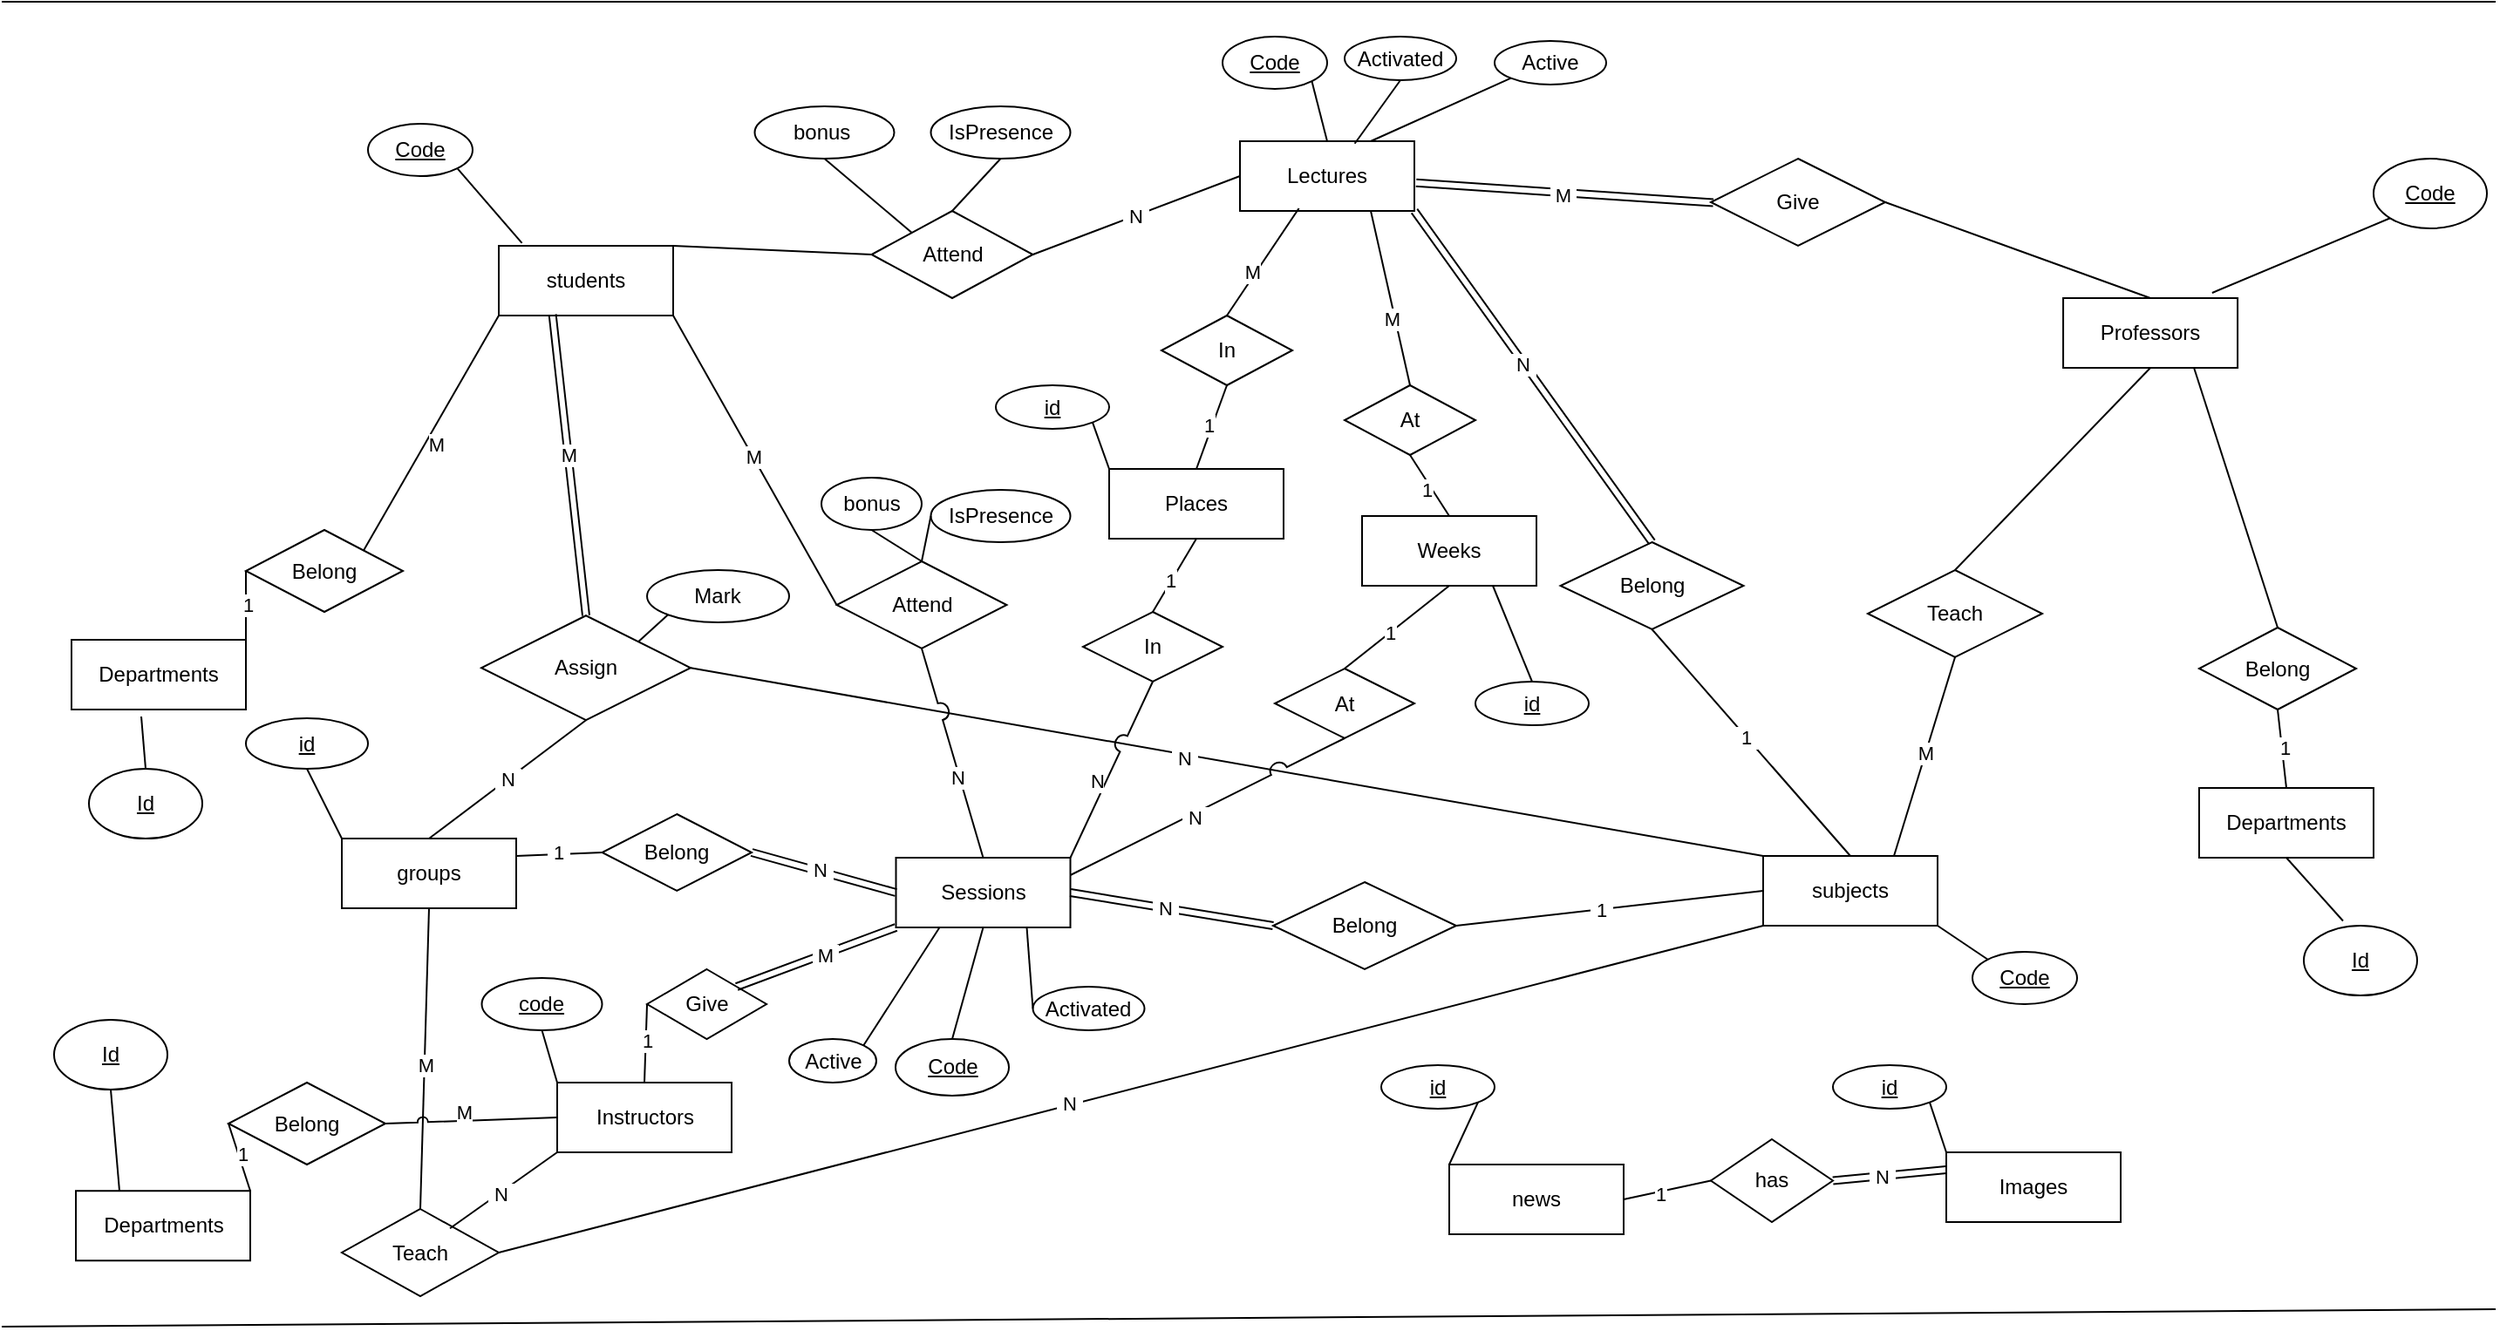 <mxfile version="24.7.17">
  <diagram id="ZIMl8o2ZqN2o_6AajQy1" name="Page-1">
    <mxGraphModel dx="2594" dy="886" grid="1" gridSize="10" guides="1" tooltips="1" connect="1" arrows="1" fold="1" page="1" pageScale="1" pageWidth="850" pageHeight="1100" math="0" shadow="0">
      <root>
        <mxCell id="0" />
        <mxCell id="1" parent="0" />
        <mxCell id="Kc346eFX7LDRFWcVNTVt-1" value="students" style="rounded=0;arcSize=10;whiteSpace=wrap;html=1;align=center;" parent="1" vertex="1">
          <mxGeometry x="45" y="220" width="100" height="40" as="geometry" />
        </mxCell>
        <mxCell id="Kc346eFX7LDRFWcVNTVt-2" value="Professors" style="rounded=0;arcSize=10;whiteSpace=wrap;html=1;align=center;" parent="1" vertex="1">
          <mxGeometry x="942.04" y="250" width="100" height="40" as="geometry" />
        </mxCell>
        <mxCell id="Kc346eFX7LDRFWcVNTVt-3" value="news" style="rounded=0;arcSize=10;whiteSpace=wrap;html=1;align=center;" parent="1" vertex="1">
          <mxGeometry x="590" y="747" width="100" height="40" as="geometry" />
        </mxCell>
        <mxCell id="Kc346eFX7LDRFWcVNTVt-4" value="groups" style="rounded=0;arcSize=10;whiteSpace=wrap;html=1;align=center;" parent="1" vertex="1">
          <mxGeometry x="-45" y="560" width="100" height="40" as="geometry" />
        </mxCell>
        <mxCell id="Kc346eFX7LDRFWcVNTVt-5" value="Lectures" style="rounded=0;arcSize=10;whiteSpace=wrap;html=1;align=center;" parent="1" vertex="1">
          <mxGeometry x="470" y="160" width="100" height="40" as="geometry" />
        </mxCell>
        <mxCell id="Kc346eFX7LDRFWcVNTVt-6" value="subjects" style="rounded=0;arcSize=10;whiteSpace=wrap;html=1;align=center;" parent="1" vertex="1">
          <mxGeometry x="770" y="570" width="100" height="40" as="geometry" />
        </mxCell>
        <mxCell id="Kc346eFX7LDRFWcVNTVt-7" value="Assign" style="shape=rhombus;perimeter=rhombusPerimeter;whiteSpace=wrap;html=1;align=center;" parent="1" vertex="1">
          <mxGeometry x="35" y="432.12" width="120" height="60" as="geometry" />
        </mxCell>
        <mxCell id="Kc346eFX7LDRFWcVNTVt-8" value="Teach" style="shape=rhombus;perimeter=rhombusPerimeter;whiteSpace=wrap;html=1;align=center;" parent="1" vertex="1">
          <mxGeometry x="830" y="406" width="100" height="50" as="geometry" />
        </mxCell>
        <mxCell id="Kc346eFX7LDRFWcVNTVt-9" value="" style="endArrow=none;html=1;rounded=0;exitX=0.5;exitY=0;exitDx=0;exitDy=0;entryX=0.5;entryY=1;entryDx=0;entryDy=0;" parent="1" source="Kc346eFX7LDRFWcVNTVt-8" target="Kc346eFX7LDRFWcVNTVt-2" edge="1">
          <mxGeometry relative="1" as="geometry">
            <mxPoint x="765" y="240" as="sourcePoint" />
            <mxPoint x="790" y="290" as="targetPoint" />
          </mxGeometry>
        </mxCell>
        <mxCell id="Kc346eFX7LDRFWcVNTVt-11" value="" style="endArrow=none;html=1;rounded=0;exitX=0.75;exitY=0;exitDx=0;exitDy=0;entryX=0.5;entryY=1;entryDx=0;entryDy=0;" parent="1" source="Kc346eFX7LDRFWcVNTVt-6" target="Kc346eFX7LDRFWcVNTVt-8" edge="1">
          <mxGeometry relative="1" as="geometry">
            <mxPoint x="737.5" y="40" as="sourcePoint" />
            <mxPoint x="742.5" y="150" as="targetPoint" />
          </mxGeometry>
        </mxCell>
        <mxCell id="Kc346eFX7LDRFWcVNTVt-12" value="&amp;nbsp;M&amp;nbsp;" style="edgeLabel;html=1;align=center;verticalAlign=middle;resizable=0;points=[];" parent="Kc346eFX7LDRFWcVNTVt-11" vertex="1" connectable="0">
          <mxGeometry x="0.029" y="1" relative="1" as="geometry">
            <mxPoint x="1" as="offset" />
          </mxGeometry>
        </mxCell>
        <mxCell id="Kc346eFX7LDRFWcVNTVt-13" value="Give" style="shape=rhombus;perimeter=rhombusPerimeter;whiteSpace=wrap;html=1;align=center;" parent="1" vertex="1">
          <mxGeometry x="740" y="170" width="100" height="50" as="geometry" />
        </mxCell>
        <mxCell id="Kc346eFX7LDRFWcVNTVt-14" value="" style="endArrow=none;html=1;rounded=0;entryX=0.5;entryY=0;entryDx=0;entryDy=0;exitX=1;exitY=0.5;exitDx=0;exitDy=0;" parent="1" source="Kc346eFX7LDRFWcVNTVt-13" target="Kc346eFX7LDRFWcVNTVt-2" edge="1">
          <mxGeometry relative="1" as="geometry">
            <mxPoint x="800" y="300" as="sourcePoint" />
            <mxPoint x="710" y="380" as="targetPoint" />
          </mxGeometry>
        </mxCell>
        <mxCell id="Kc346eFX7LDRFWcVNTVt-16" value="Attend" style="shape=rhombus;perimeter=rhombusPerimeter;whiteSpace=wrap;html=1;align=center;" parent="1" vertex="1">
          <mxGeometry x="258.75" y="200" width="92.5" height="50" as="geometry" />
        </mxCell>
        <mxCell id="Kc346eFX7LDRFWcVNTVt-21" value="IsPresence" style="ellipse;whiteSpace=wrap;html=1;align=center;" parent="1" vertex="1">
          <mxGeometry x="292.75" y="140" width="80" height="30" as="geometry" />
        </mxCell>
        <mxCell id="Kc346eFX7LDRFWcVNTVt-22" value="bonus&amp;nbsp;" style="ellipse;whiteSpace=wrap;html=1;align=center;" parent="1" vertex="1">
          <mxGeometry x="191.75" y="140" width="80" height="30" as="geometry" />
        </mxCell>
        <mxCell id="Kc346eFX7LDRFWcVNTVt-23" value="" style="endArrow=none;html=1;rounded=0;entryX=0.5;entryY=0;entryDx=0;entryDy=0;exitX=0.5;exitY=1;exitDx=0;exitDy=0;" parent="1" source="Kc346eFX7LDRFWcVNTVt-21" target="Kc346eFX7LDRFWcVNTVt-16" edge="1">
          <mxGeometry relative="1" as="geometry">
            <mxPoint x="397.5" y="200" as="sourcePoint" />
            <mxPoint x="-12.5" y="-90" as="targetPoint" />
          </mxGeometry>
        </mxCell>
        <mxCell id="Kc346eFX7LDRFWcVNTVt-24" value="" style="endArrow=none;html=1;rounded=0;entryX=0;entryY=0;entryDx=0;entryDy=0;exitX=0.5;exitY=1;exitDx=0;exitDy=0;" parent="1" source="Kc346eFX7LDRFWcVNTVt-22" target="Kc346eFX7LDRFWcVNTVt-16" edge="1">
          <mxGeometry relative="1" as="geometry">
            <mxPoint x="-42.5" y="40" as="sourcePoint" />
            <mxPoint x="117.5" y="40" as="targetPoint" />
          </mxGeometry>
        </mxCell>
        <mxCell id="Kc346eFX7LDRFWcVNTVt-25" value="&amp;nbsp;N&amp;nbsp;" style="endArrow=none;html=1;rounded=0;exitX=0.5;exitY=1;exitDx=0;exitDy=0;entryX=0.5;entryY=0;entryDx=0;entryDy=0;" parent="1" source="Kc346eFX7LDRFWcVNTVt-7" target="Kc346eFX7LDRFWcVNTVt-4" edge="1">
          <mxGeometry relative="1" as="geometry">
            <mxPoint x="280" y="540" as="sourcePoint" />
            <mxPoint x="440" y="540" as="targetPoint" />
          </mxGeometry>
        </mxCell>
        <mxCell id="Kc346eFX7LDRFWcVNTVt-26" value="" style="endArrow=none;html=1;rounded=0;exitX=1;exitY=0;exitDx=0;exitDy=0;entryX=0;entryY=0.5;entryDx=0;entryDy=0;" parent="1" source="Kc346eFX7LDRFWcVNTVt-1" target="Kc346eFX7LDRFWcVNTVt-16" edge="1">
          <mxGeometry relative="1" as="geometry">
            <mxPoint x="150" y="560" as="sourcePoint" />
            <mxPoint x="310" y="560" as="targetPoint" />
          </mxGeometry>
        </mxCell>
        <mxCell id="Kc346eFX7LDRFWcVNTVt-28" value="" style="endArrow=none;html=1;rounded=0;entryX=0;entryY=0.5;entryDx=0;entryDy=0;exitX=1;exitY=0.5;exitDx=0;exitDy=0;" parent="1" source="Kc346eFX7LDRFWcVNTVt-16" target="Kc346eFX7LDRFWcVNTVt-5" edge="1">
          <mxGeometry relative="1" as="geometry">
            <mxPoint x="480" y="240" as="sourcePoint" />
            <mxPoint x="310" y="760" as="targetPoint" />
            <Array as="points" />
          </mxGeometry>
        </mxCell>
        <mxCell id="Kc346eFX7LDRFWcVNTVt-29" value="&amp;nbsp;N&amp;nbsp;" style="edgeLabel;html=1;align=center;verticalAlign=middle;resizable=0;points=[];" parent="Kc346eFX7LDRFWcVNTVt-28" vertex="1" connectable="0">
          <mxGeometry x="-0.033" y="-3" relative="1" as="geometry">
            <mxPoint y="-3" as="offset" />
          </mxGeometry>
        </mxCell>
        <mxCell id="Kc346eFX7LDRFWcVNTVt-30" value="" style="endArrow=none;html=1;rounded=0;entryX=0.5;entryY=0;entryDx=0;entryDy=0;exitX=1;exitY=1;exitDx=0;exitDy=0;" parent="1" source="Kc346eFX7LDRFWcVNTVt-108" target="Kc346eFX7LDRFWcVNTVt-5" edge="1">
          <mxGeometry relative="1" as="geometry">
            <mxPoint x="470" y="140" as="sourcePoint" />
            <mxPoint x="510" y="320" as="targetPoint" />
          </mxGeometry>
        </mxCell>
        <mxCell id="Kc346eFX7LDRFWcVNTVt-31" value="" style="endArrow=none;html=1;rounded=0;exitX=1;exitY=0.5;exitDx=0;exitDy=0;entryX=0;entryY=0;entryDx=0;entryDy=0;" parent="1" source="Kc346eFX7LDRFWcVNTVt-7" target="Kc346eFX7LDRFWcVNTVt-6" edge="1">
          <mxGeometry relative="1" as="geometry">
            <mxPoint x="130" y="450" as="sourcePoint" />
            <mxPoint x="450" y="520" as="targetPoint" />
          </mxGeometry>
        </mxCell>
        <mxCell id="KKD49QApAfMUJWGPO-2e-43" value="&amp;nbsp;N&amp;nbsp;" style="edgeLabel;html=1;align=center;verticalAlign=middle;resizable=0;points=[];" vertex="1" connectable="0" parent="Kc346eFX7LDRFWcVNTVt-31">
          <mxGeometry x="-0.08" y="-2" relative="1" as="geometry">
            <mxPoint as="offset" />
          </mxGeometry>
        </mxCell>
        <mxCell id="Kc346eFX7LDRFWcVNTVt-33" value="Instructors" style="rounded=0;arcSize=10;whiteSpace=wrap;html=1;align=center;" parent="1" vertex="1">
          <mxGeometry x="78.5" y="700" width="100" height="40" as="geometry" />
        </mxCell>
        <mxCell id="Kc346eFX7LDRFWcVNTVt-34" value="Teach" style="shape=rhombus;perimeter=rhombusPerimeter;whiteSpace=wrap;html=1;align=center;" parent="1" vertex="1">
          <mxGeometry x="-45" y="772.5" width="90" height="50" as="geometry" />
        </mxCell>
        <mxCell id="Kc346eFX7LDRFWcVNTVt-35" value="" style="endArrow=none;html=1;rounded=0;exitX=0.5;exitY=1;exitDx=0;exitDy=0;entryX=0.5;entryY=0;entryDx=0;entryDy=0;" parent="1" source="Kc346eFX7LDRFWcVNTVt-4" target="Kc346eFX7LDRFWcVNTVt-34" edge="1">
          <mxGeometry relative="1" as="geometry">
            <mxPoint x="320" y="510" as="sourcePoint" />
            <mxPoint x="480" y="510" as="targetPoint" />
          </mxGeometry>
        </mxCell>
        <mxCell id="Kc346eFX7LDRFWcVNTVt-36" value="&amp;nbsp;M&amp;nbsp;" style="edgeLabel;html=1;align=center;verticalAlign=middle;resizable=0;points=[];" parent="Kc346eFX7LDRFWcVNTVt-35" connectable="0" vertex="1">
          <mxGeometry x="0.041" relative="1" as="geometry">
            <mxPoint as="offset" />
          </mxGeometry>
        </mxCell>
        <mxCell id="Kc346eFX7LDRFWcVNTVt-37" value="" style="endArrow=none;html=1;rounded=0;exitX=0;exitY=1;exitDx=0;exitDy=0;entryX=0.689;entryY=0.223;entryDx=0;entryDy=0;entryPerimeter=0;" parent="1" source="Kc346eFX7LDRFWcVNTVt-33" target="Kc346eFX7LDRFWcVNTVt-34" edge="1">
          <mxGeometry relative="1" as="geometry">
            <mxPoint x="55.0" y="750" as="sourcePoint" />
            <mxPoint x="455" y="570" as="targetPoint" />
          </mxGeometry>
        </mxCell>
        <mxCell id="Kc346eFX7LDRFWcVNTVt-38" value="&amp;nbsp;N&amp;nbsp;" style="edgeLabel;html=1;align=center;verticalAlign=middle;resizable=0;points=[];" parent="Kc346eFX7LDRFWcVNTVt-37" connectable="0" vertex="1">
          <mxGeometry x="0.01" y="3" relative="1" as="geometry">
            <mxPoint x="-4" y="-1" as="offset" />
          </mxGeometry>
        </mxCell>
        <mxCell id="Kc346eFX7LDRFWcVNTVt-39" value="" style="endArrow=none;html=1;rounded=0;exitX=1;exitY=0.5;exitDx=0;exitDy=0;entryX=0;entryY=1;entryDx=0;entryDy=0;" parent="1" source="Kc346eFX7LDRFWcVNTVt-34" target="Kc346eFX7LDRFWcVNTVt-6" edge="1">
          <mxGeometry relative="1" as="geometry">
            <mxPoint x="320" y="580" as="sourcePoint" />
            <mxPoint x="480" y="580" as="targetPoint" />
          </mxGeometry>
        </mxCell>
        <mxCell id="Kc346eFX7LDRFWcVNTVt-40" value="&amp;nbsp;N&amp;nbsp;" style="edgeLabel;html=1;align=center;verticalAlign=middle;resizable=0;points=[];" parent="Kc346eFX7LDRFWcVNTVt-39" connectable="0" vertex="1">
          <mxGeometry x="-0.096" y="3" relative="1" as="geometry">
            <mxPoint y="2" as="offset" />
          </mxGeometry>
        </mxCell>
        <mxCell id="Kc346eFX7LDRFWcVNTVt-41" value="Sessions" style="rounded=0;arcSize=10;whiteSpace=wrap;html=1;align=center;" parent="1" vertex="1">
          <mxGeometry x="272.75" y="571" width="100" height="40" as="geometry" />
        </mxCell>
        <mxCell id="Kc346eFX7LDRFWcVNTVt-42" value="Give" style="shape=rhombus;perimeter=rhombusPerimeter;whiteSpace=wrap;html=1;align=center;" parent="1" vertex="1">
          <mxGeometry x="130.02" y="635" width="68.5" height="40" as="geometry" />
        </mxCell>
        <mxCell id="Kc346eFX7LDRFWcVNTVt-43" value="" style="endArrow=none;html=1;rounded=0;exitX=0;exitY=0.5;exitDx=0;exitDy=0;entryX=0.5;entryY=0;entryDx=0;entryDy=0;" parent="1" source="Kc346eFX7LDRFWcVNTVt-42" target="Kc346eFX7LDRFWcVNTVt-33" edge="1">
          <mxGeometry relative="1" as="geometry">
            <mxPoint x="260" y="670" as="sourcePoint" />
            <mxPoint x="160" y="720" as="targetPoint" />
          </mxGeometry>
        </mxCell>
        <mxCell id="Kc346eFX7LDRFWcVNTVt-44" value="&amp;nbsp;1&amp;nbsp;" style="edgeLabel;html=1;align=center;verticalAlign=middle;resizable=0;points=[];" parent="Kc346eFX7LDRFWcVNTVt-43" vertex="1" connectable="0">
          <mxGeometry x="-0.074" relative="1" as="geometry">
            <mxPoint as="offset" />
          </mxGeometry>
        </mxCell>
        <mxCell id="Kc346eFX7LDRFWcVNTVt-47" value="" style="endArrow=none;html=1;rounded=0;entryX=0;entryY=0.5;entryDx=0;entryDy=0;exitX=1;exitY=0.5;exitDx=0;exitDy=0;" parent="1" source="Kc346eFX7LDRFWcVNTVt-66" target="Kc346eFX7LDRFWcVNTVt-6" edge="1">
          <mxGeometry relative="1" as="geometry">
            <mxPoint x="380" y="600" as="sourcePoint" />
            <mxPoint x="540" y="600" as="targetPoint" />
          </mxGeometry>
        </mxCell>
        <mxCell id="Kc346eFX7LDRFWcVNTVt-48" value="&amp;nbsp;1&amp;nbsp;" style="edgeLabel;html=1;align=center;verticalAlign=middle;resizable=0;points=[];" parent="Kc346eFX7LDRFWcVNTVt-47" vertex="1" connectable="0">
          <mxGeometry x="-0.057" relative="1" as="geometry">
            <mxPoint as="offset" />
          </mxGeometry>
        </mxCell>
        <mxCell id="Kc346eFX7LDRFWcVNTVt-49" value="Attend" style="shape=rhombus;perimeter=rhombusPerimeter;whiteSpace=wrap;html=1;align=center;" parent="1" vertex="1">
          <mxGeometry x="238.75" y="401" width="97.5" height="50" as="geometry" />
        </mxCell>
        <mxCell id="Kc346eFX7LDRFWcVNTVt-50" value="IsPresence" style="ellipse;whiteSpace=wrap;html=1;align=center;" parent="1" vertex="1">
          <mxGeometry x="292.75" y="360" width="80" height="30" as="geometry" />
        </mxCell>
        <mxCell id="Kc346eFX7LDRFWcVNTVt-51" value="bonus" style="ellipse;whiteSpace=wrap;html=1;align=center;" parent="1" vertex="1">
          <mxGeometry x="230" y="353" width="57.5" height="30" as="geometry" />
        </mxCell>
        <mxCell id="Kc346eFX7LDRFWcVNTVt-52" value="" style="endArrow=none;html=1;rounded=0;entryX=0.5;entryY=0;entryDx=0;entryDy=0;exitX=0;exitY=0.5;exitDx=0;exitDy=0;" parent="1" source="Kc346eFX7LDRFWcVNTVt-50" target="Kc346eFX7LDRFWcVNTVt-49" edge="1">
          <mxGeometry relative="1" as="geometry">
            <mxPoint x="407.5" y="440" as="sourcePoint" />
            <mxPoint x="-2.5" y="150" as="targetPoint" />
          </mxGeometry>
        </mxCell>
        <mxCell id="Kc346eFX7LDRFWcVNTVt-53" value="" style="endArrow=none;html=1;rounded=0;entryX=0.5;entryY=0;entryDx=0;entryDy=0;exitX=0.5;exitY=1;exitDx=0;exitDy=0;" parent="1" source="Kc346eFX7LDRFWcVNTVt-51" target="Kc346eFX7LDRFWcVNTVt-49" edge="1">
          <mxGeometry relative="1" as="geometry">
            <mxPoint x="-32.5" y="280" as="sourcePoint" />
            <mxPoint x="127.5" y="280" as="targetPoint" />
          </mxGeometry>
        </mxCell>
        <mxCell id="Kc346eFX7LDRFWcVNTVt-54" value="" style="endArrow=none;html=1;rounded=0;exitX=1;exitY=1;exitDx=0;exitDy=0;entryX=0;entryY=0.5;entryDx=0;entryDy=0;" parent="1" source="Kc346eFX7LDRFWcVNTVt-1" target="Kc346eFX7LDRFWcVNTVt-49" edge="1">
          <mxGeometry relative="1" as="geometry">
            <mxPoint x="220" y="520" as="sourcePoint" />
            <mxPoint x="320" y="800" as="targetPoint" />
          </mxGeometry>
        </mxCell>
        <mxCell id="Kc346eFX7LDRFWcVNTVt-55" value="M" style="edgeLabel;html=1;align=center;verticalAlign=middle;resizable=0;points=[];" parent="Kc346eFX7LDRFWcVNTVt-54" vertex="1" connectable="0">
          <mxGeometry x="-0.002" y="-4" relative="1" as="geometry">
            <mxPoint x="3" y="-4" as="offset" />
          </mxGeometry>
        </mxCell>
        <mxCell id="Kc346eFX7LDRFWcVNTVt-56" value="" style="endArrow=none;html=1;rounded=0;entryX=0.5;entryY=0;entryDx=0;entryDy=0;exitX=0.5;exitY=1;exitDx=0;exitDy=0;jumpStyle=arc;jumpSize=10;" parent="1" source="Kc346eFX7LDRFWcVNTVt-49" target="Kc346eFX7LDRFWcVNTVt-41" edge="1">
          <mxGeometry relative="1" as="geometry">
            <mxPoint x="490" y="480" as="sourcePoint" />
            <mxPoint x="500" y="410" as="targetPoint" />
            <Array as="points" />
          </mxGeometry>
        </mxCell>
        <mxCell id="Kc346eFX7LDRFWcVNTVt-57" value="&amp;nbsp;N&amp;nbsp;" style="edgeLabel;html=1;align=center;verticalAlign=middle;resizable=0;points=[];" parent="Kc346eFX7LDRFWcVNTVt-56" connectable="0" vertex="1">
          <mxGeometry x="0.233" relative="1" as="geometry">
            <mxPoint x="-1" as="offset" />
          </mxGeometry>
        </mxCell>
        <mxCell id="Kc346eFX7LDRFWcVNTVt-58" value="" style="shape=link;html=1;rounded=0;exitX=1.01;exitY=0.598;exitDx=0;exitDy=0;exitPerimeter=0;entryX=0.014;entryY=0.506;entryDx=0;entryDy=0;entryPerimeter=0;" parent="1" source="Kc346eFX7LDRFWcVNTVt-5" target="Kc346eFX7LDRFWcVNTVt-13" edge="1">
          <mxGeometry relative="1" as="geometry">
            <mxPoint x="630" y="260" as="sourcePoint" />
            <mxPoint x="780" y="205" as="targetPoint" />
          </mxGeometry>
        </mxCell>
        <mxCell id="Kc346eFX7LDRFWcVNTVt-59" value="&amp;nbsp;M&amp;nbsp;" style="edgeLabel;html=1;align=center;verticalAlign=middle;resizable=0;points=[];" parent="Kc346eFX7LDRFWcVNTVt-58" connectable="0" vertex="1">
          <mxGeometry x="-0.055" y="-4" relative="1" as="geometry">
            <mxPoint x="4" y="-3" as="offset" />
          </mxGeometry>
        </mxCell>
        <mxCell id="Kc346eFX7LDRFWcVNTVt-60" value="" style="shape=link;html=1;rounded=0;exitX=1;exitY=0;exitDx=0;exitDy=0;entryX=0;entryY=1;entryDx=0;entryDy=0;" parent="1" source="Kc346eFX7LDRFWcVNTVt-42" target="Kc346eFX7LDRFWcVNTVt-41" edge="1">
          <mxGeometry relative="1" as="geometry">
            <mxPoint x="170" y="610" as="sourcePoint" />
            <mxPoint x="330" y="610" as="targetPoint" />
          </mxGeometry>
        </mxCell>
        <mxCell id="Kc346eFX7LDRFWcVNTVt-61" value="&amp;nbsp;M&amp;nbsp;" style="edgeLabel;html=1;align=center;verticalAlign=middle;resizable=0;points=[];" parent="Kc346eFX7LDRFWcVNTVt-60" connectable="0" vertex="1">
          <mxGeometry x="0.103" y="2" relative="1" as="geometry">
            <mxPoint y="2" as="offset" />
          </mxGeometry>
        </mxCell>
        <mxCell id="Kc346eFX7LDRFWcVNTVt-62" value="" style="endArrow=none;html=1;rounded=0;" parent="1" edge="1">
          <mxGeometry relative="1" as="geometry">
            <mxPoint x="-240" y="80" as="sourcePoint" />
            <mxPoint x="1190" y="80" as="targetPoint" />
          </mxGeometry>
        </mxCell>
        <mxCell id="Kc346eFX7LDRFWcVNTVt-63" value="" style="endArrow=none;html=1;rounded=0;" parent="1" edge="1">
          <mxGeometry relative="1" as="geometry">
            <mxPoint x="1190" y="830" as="sourcePoint" />
            <mxPoint x="-240" y="840" as="targetPoint" />
          </mxGeometry>
        </mxCell>
        <mxCell id="Kc346eFX7LDRFWcVNTVt-64" value="" style="shape=link;html=1;rounded=0;exitX=0.5;exitY=0;exitDx=0;exitDy=0;entryX=0.308;entryY=0.984;entryDx=0;entryDy=0;entryPerimeter=0;" parent="1" source="Kc346eFX7LDRFWcVNTVt-7" target="Kc346eFX7LDRFWcVNTVt-1" edge="1">
          <mxGeometry relative="1" as="geometry">
            <mxPoint x="190" y="420" as="sourcePoint" />
            <mxPoint x="350" y="420" as="targetPoint" />
          </mxGeometry>
        </mxCell>
        <mxCell id="Kc346eFX7LDRFWcVNTVt-65" value="&amp;nbsp;M&amp;nbsp;" style="edgeLabel;html=1;align=center;verticalAlign=middle;resizable=0;points=[];" parent="Kc346eFX7LDRFWcVNTVt-64" connectable="0" vertex="1">
          <mxGeometry x="0.069" relative="1" as="geometry">
            <mxPoint as="offset" />
          </mxGeometry>
        </mxCell>
        <mxCell id="Kc346eFX7LDRFWcVNTVt-66" value="Belong" style="shape=rhombus;perimeter=rhombusPerimeter;whiteSpace=wrap;html=1;align=center;" parent="1" vertex="1">
          <mxGeometry x="489" y="585" width="105" height="50" as="geometry" />
        </mxCell>
        <mxCell id="Kc346eFX7LDRFWcVNTVt-67" value="" style="shape=link;html=1;rounded=0;exitX=1;exitY=0.5;exitDx=0;exitDy=0;entryX=0;entryY=0.5;entryDx=0;entryDy=0;" parent="1" source="Kc346eFX7LDRFWcVNTVt-41" target="Kc346eFX7LDRFWcVNTVt-66" edge="1">
          <mxGeometry relative="1" as="geometry">
            <mxPoint x="450" y="540" as="sourcePoint" />
            <mxPoint x="610" y="540" as="targetPoint" />
          </mxGeometry>
        </mxCell>
        <mxCell id="Kc346eFX7LDRFWcVNTVt-68" value="&amp;nbsp;N&amp;nbsp;" style="edgeLabel;html=1;align=center;verticalAlign=middle;resizable=0;points=[];" parent="Kc346eFX7LDRFWcVNTVt-67" vertex="1" connectable="0">
          <mxGeometry x="-0.063" y="-2" relative="1" as="geometry">
            <mxPoint y="-2" as="offset" />
          </mxGeometry>
        </mxCell>
        <mxCell id="Kc346eFX7LDRFWcVNTVt-69" value="" style="endArrow=none;html=1;rounded=0;entryX=0.5;entryY=0;entryDx=0;entryDy=0;exitX=0.5;exitY=1;exitDx=0;exitDy=0;" parent="1" source="Kc346eFX7LDRFWcVNTVt-71" target="Kc346eFX7LDRFWcVNTVt-6" edge="1">
          <mxGeometry relative="1" as="geometry">
            <mxPoint x="390" y="419" as="sourcePoint" />
            <mxPoint x="680" y="449" as="targetPoint" />
          </mxGeometry>
        </mxCell>
        <mxCell id="Kc346eFX7LDRFWcVNTVt-70" value="&amp;nbsp;1&amp;nbsp;" style="edgeLabel;html=1;align=center;verticalAlign=middle;resizable=0;points=[];" parent="Kc346eFX7LDRFWcVNTVt-69" vertex="1" connectable="0">
          <mxGeometry x="-0.057" relative="1" as="geometry">
            <mxPoint as="offset" />
          </mxGeometry>
        </mxCell>
        <mxCell id="Kc346eFX7LDRFWcVNTVt-71" value="Belong" style="shape=rhombus;perimeter=rhombusPerimeter;whiteSpace=wrap;html=1;align=center;" parent="1" vertex="1">
          <mxGeometry x="653.75" y="390" width="105" height="50" as="geometry" />
        </mxCell>
        <mxCell id="Kc346eFX7LDRFWcVNTVt-72" value="" style="shape=link;html=1;rounded=0;exitX=1;exitY=1;exitDx=0;exitDy=0;entryX=0.5;entryY=0;entryDx=0;entryDy=0;" parent="1" source="Kc346eFX7LDRFWcVNTVt-5" target="Kc346eFX7LDRFWcVNTVt-71" edge="1">
          <mxGeometry relative="1" as="geometry">
            <mxPoint x="312" y="409" as="sourcePoint" />
            <mxPoint x="620" y="359" as="targetPoint" />
          </mxGeometry>
        </mxCell>
        <mxCell id="Kc346eFX7LDRFWcVNTVt-73" value="&amp;nbsp;N&amp;nbsp;" style="edgeLabel;html=1;align=center;verticalAlign=middle;resizable=0;points=[];" parent="Kc346eFX7LDRFWcVNTVt-72" vertex="1" connectable="0">
          <mxGeometry x="-0.063" y="-2" relative="1" as="geometry">
            <mxPoint y="-2" as="offset" />
          </mxGeometry>
        </mxCell>
        <mxCell id="Kc346eFX7LDRFWcVNTVt-76" value="Active" style="ellipse;whiteSpace=wrap;html=1;align=center;" parent="1" vertex="1">
          <mxGeometry x="616" y="102.5" width="64" height="25" as="geometry" />
        </mxCell>
        <mxCell id="Kc346eFX7LDRFWcVNTVt-77" value="" style="endArrow=none;html=1;rounded=0;entryX=0;entryY=1;entryDx=0;entryDy=0;exitX=0.75;exitY=0;exitDx=0;exitDy=0;" parent="1" source="Kc346eFX7LDRFWcVNTVt-5" target="Kc346eFX7LDRFWcVNTVt-76" edge="1">
          <mxGeometry relative="1" as="geometry">
            <mxPoint x="560" y="310" as="sourcePoint" />
            <mxPoint x="530" y="530" as="targetPoint" />
          </mxGeometry>
        </mxCell>
        <mxCell id="Kc346eFX7LDRFWcVNTVt-87" value="Code" style="ellipse;whiteSpace=wrap;html=1;align=center;fontStyle=4;" parent="1" vertex="1">
          <mxGeometry x="1120" y="170" width="65" height="40" as="geometry" />
        </mxCell>
        <mxCell id="Kc346eFX7LDRFWcVNTVt-101" value="" style="endArrow=none;html=1;rounded=0;exitX=0;exitY=1;exitDx=0;exitDy=0;entryX=0.854;entryY=-0.075;entryDx=0;entryDy=0;entryPerimeter=0;" parent="1" source="Kc346eFX7LDRFWcVNTVt-87" target="Kc346eFX7LDRFWcVNTVt-2" edge="1">
          <mxGeometry relative="1" as="geometry">
            <mxPoint x="840" y="360" as="sourcePoint" />
            <mxPoint x="1000" y="310" as="targetPoint" />
          </mxGeometry>
        </mxCell>
        <mxCell id="Kc346eFX7LDRFWcVNTVt-108" value="Code" style="ellipse;whiteSpace=wrap;html=1;align=center;fontStyle=4;" parent="1" vertex="1">
          <mxGeometry x="460" y="100" width="60" height="30" as="geometry" />
        </mxCell>
        <mxCell id="Kc346eFX7LDRFWcVNTVt-110" value="Code" style="ellipse;whiteSpace=wrap;html=1;align=center;fontStyle=4;" parent="1" vertex="1">
          <mxGeometry x="272.5" y="675" width="65" height="32.5" as="geometry" />
        </mxCell>
        <mxCell id="Kc346eFX7LDRFWcVNTVt-111" value="id" style="ellipse;whiteSpace=wrap;html=1;align=center;fontStyle=4;" parent="1" vertex="1">
          <mxGeometry x="-100" y="491" width="70" height="29" as="geometry" />
        </mxCell>
        <mxCell id="Kc346eFX7LDRFWcVNTVt-112" value="id" style="ellipse;whiteSpace=wrap;html=1;align=center;fontStyle=4;" parent="1" vertex="1">
          <mxGeometry x="551" y="690" width="65" height="25" as="geometry" />
        </mxCell>
        <mxCell id="Kc346eFX7LDRFWcVNTVt-118" value="" style="endArrow=none;html=1;rounded=0;entryX=0.5;entryY=0;entryDx=0;entryDy=0;exitX=0.5;exitY=1;exitDx=0;exitDy=0;" parent="1" source="Kc346eFX7LDRFWcVNTVt-41" target="Kc346eFX7LDRFWcVNTVt-110" edge="1">
          <mxGeometry relative="1" as="geometry">
            <mxPoint x="307.75" y="590" as="sourcePoint" />
            <mxPoint x="467.75" y="590" as="targetPoint" />
          </mxGeometry>
        </mxCell>
        <mxCell id="Kc346eFX7LDRFWcVNTVt-129" value="" style="endArrow=none;html=1;rounded=0;exitX=0.5;exitY=1;exitDx=0;exitDy=0;entryX=0;entryY=0;entryDx=0;entryDy=0;" parent="1" source="Kc346eFX7LDRFWcVNTVt-111" target="Kc346eFX7LDRFWcVNTVt-4" edge="1">
          <mxGeometry relative="1" as="geometry">
            <mxPoint x="-45" y="525" as="sourcePoint" />
            <mxPoint x="115" y="525" as="targetPoint" />
          </mxGeometry>
        </mxCell>
        <mxCell id="Kc346eFX7LDRFWcVNTVt-132" value="code" style="ellipse;whiteSpace=wrap;html=1;align=center;fontStyle=4;" parent="1" vertex="1">
          <mxGeometry x="35.25" y="640" width="69" height="30" as="geometry" />
        </mxCell>
        <mxCell id="Kc346eFX7LDRFWcVNTVt-135" value="Active" style="ellipse;whiteSpace=wrap;html=1;align=center;" parent="1" vertex="1">
          <mxGeometry x="211.5" y="675" width="50" height="25" as="geometry" />
        </mxCell>
        <mxCell id="Kc346eFX7LDRFWcVNTVt-136" value="" style="endArrow=none;html=1;rounded=0;entryX=0.25;entryY=1;entryDx=0;entryDy=0;exitX=1;exitY=0;exitDx=0;exitDy=0;" parent="1" source="Kc346eFX7LDRFWcVNTVt-135" target="Kc346eFX7LDRFWcVNTVt-41" edge="1">
          <mxGeometry relative="1" as="geometry">
            <mxPoint x="247.04" y="550.5" as="sourcePoint" />
            <mxPoint x="407.04" y="550.5" as="targetPoint" />
          </mxGeometry>
        </mxCell>
        <mxCell id="Kc346eFX7LDRFWcVNTVt-141" value="" style="endArrow=none;html=1;rounded=0;entryX=0;entryY=0;entryDx=0;entryDy=0;exitX=0.5;exitY=1;exitDx=0;exitDy=0;jumpStyle=arc;" parent="1" source="Kc346eFX7LDRFWcVNTVt-132" target="Kc346eFX7LDRFWcVNTVt-33" edge="1">
          <mxGeometry relative="1" as="geometry">
            <mxPoint x="40" y="670" as="sourcePoint" />
            <mxPoint x="200" y="670" as="targetPoint" />
          </mxGeometry>
        </mxCell>
        <mxCell id="Kc346eFX7LDRFWcVNTVt-148" value="" style="endArrow=none;html=1;rounded=0;entryX=0;entryY=0;entryDx=0;entryDy=0;exitX=1;exitY=1;exitDx=0;exitDy=0;" parent="1" source="Kc346eFX7LDRFWcVNTVt-112" target="Kc346eFX7LDRFWcVNTVt-3" edge="1">
          <mxGeometry relative="1" as="geometry">
            <mxPoint x="573.5" y="700" as="sourcePoint" />
            <mxPoint x="733.5" y="700" as="targetPoint" />
          </mxGeometry>
        </mxCell>
        <mxCell id="Kc346eFX7LDRFWcVNTVt-149" value="Mark" style="ellipse;whiteSpace=wrap;html=1;align=center;" parent="1" vertex="1">
          <mxGeometry x="130.02" y="406" width="81.48" height="30" as="geometry" />
        </mxCell>
        <mxCell id="Kc346eFX7LDRFWcVNTVt-150" value="" style="endArrow=none;html=1;rounded=0;exitX=1;exitY=0;exitDx=0;exitDy=0;entryX=0;entryY=1;entryDx=0;entryDy=0;" parent="1" source="Kc346eFX7LDRFWcVNTVt-7" target="Kc346eFX7LDRFWcVNTVt-149" edge="1">
          <mxGeometry relative="1" as="geometry">
            <mxPoint x="230" y="360" as="sourcePoint" />
            <mxPoint x="390" y="360" as="targetPoint" />
          </mxGeometry>
        </mxCell>
        <mxCell id="Kc346eFX7LDRFWcVNTVt-183" value="Belong" style="shape=rhombus;perimeter=rhombusPerimeter;whiteSpace=wrap;html=1;align=center;" parent="1" vertex="1">
          <mxGeometry x="104.25" y="546" width="85.75" height="44" as="geometry" />
        </mxCell>
        <mxCell id="Kc346eFX7LDRFWcVNTVt-184" value="" style="shape=link;html=1;rounded=0;exitX=1;exitY=0.5;exitDx=0;exitDy=0;entryX=0;entryY=0.5;entryDx=0;entryDy=0;" parent="1" source="Kc346eFX7LDRFWcVNTVt-183" target="Kc346eFX7LDRFWcVNTVt-41" edge="1">
          <mxGeometry relative="1" as="geometry">
            <mxPoint x="220" y="440" as="sourcePoint" />
            <mxPoint x="380" y="440" as="targetPoint" />
          </mxGeometry>
        </mxCell>
        <mxCell id="Kc346eFX7LDRFWcVNTVt-185" value="&amp;nbsp;N&amp;nbsp;" style="edgeLabel;html=1;align=center;verticalAlign=middle;resizable=0;points=[];" parent="Kc346eFX7LDRFWcVNTVt-184" vertex="1" connectable="0">
          <mxGeometry x="-0.076" y="1" relative="1" as="geometry">
            <mxPoint as="offset" />
          </mxGeometry>
        </mxCell>
        <mxCell id="Kc346eFX7LDRFWcVNTVt-186" value="" style="endArrow=none;html=1;rounded=0;exitX=1;exitY=0.25;exitDx=0;exitDy=0;entryX=0;entryY=0.5;entryDx=0;entryDy=0;" parent="1" source="Kc346eFX7LDRFWcVNTVt-4" target="Kc346eFX7LDRFWcVNTVt-183" edge="1">
          <mxGeometry relative="1" as="geometry">
            <mxPoint x="220" y="440" as="sourcePoint" />
            <mxPoint x="380" y="440" as="targetPoint" />
          </mxGeometry>
        </mxCell>
        <mxCell id="Kc346eFX7LDRFWcVNTVt-187" value="&amp;nbsp;1&amp;nbsp;" style="edgeLabel;html=1;align=center;verticalAlign=middle;resizable=0;points=[];" parent="Kc346eFX7LDRFWcVNTVt-186" vertex="1" connectable="0">
          <mxGeometry x="-0.051" y="1" relative="1" as="geometry">
            <mxPoint as="offset" />
          </mxGeometry>
        </mxCell>
        <mxCell id="o7rqWQwtovwrpLKHl_KK-1" value="Activated" style="ellipse;whiteSpace=wrap;html=1;align=center;" parent="1" vertex="1">
          <mxGeometry x="530" y="100" width="64" height="25" as="geometry" />
        </mxCell>
        <mxCell id="o7rqWQwtovwrpLKHl_KK-2" value="" style="endArrow=none;html=1;rounded=0;entryX=0.658;entryY=0.034;entryDx=0;entryDy=0;entryPerimeter=0;exitX=0.5;exitY=1;exitDx=0;exitDy=0;" parent="1" source="o7rqWQwtovwrpLKHl_KK-1" target="Kc346eFX7LDRFWcVNTVt-5" edge="1">
          <mxGeometry width="50" height="50" relative="1" as="geometry">
            <mxPoint x="560" y="120" as="sourcePoint" />
            <mxPoint x="650" y="210" as="targetPoint" />
          </mxGeometry>
        </mxCell>
        <mxCell id="o7rqWQwtovwrpLKHl_KK-4" value="Activated" style="ellipse;whiteSpace=wrap;html=1;align=center;" parent="1" vertex="1">
          <mxGeometry x="351.25" y="645" width="64" height="25" as="geometry" />
        </mxCell>
        <mxCell id="o7rqWQwtovwrpLKHl_KK-5" value="" style="endArrow=none;html=1;rounded=0;exitX=0;exitY=0.5;exitDx=0;exitDy=0;entryX=0.75;entryY=1;entryDx=0;entryDy=0;" parent="1" source="o7rqWQwtovwrpLKHl_KK-4" target="Kc346eFX7LDRFWcVNTVt-41" edge="1">
          <mxGeometry width="50" height="50" relative="1" as="geometry">
            <mxPoint x="390" y="563" as="sourcePoint" />
            <mxPoint x="380" y="590" as="targetPoint" />
          </mxGeometry>
        </mxCell>
        <mxCell id="o5y8hUZktcfQGUOXwAwO-18" value="Departments" style="whiteSpace=wrap;html=1;align=center;" parent="1" vertex="1">
          <mxGeometry x="-200" y="446" width="100" height="40" as="geometry" />
        </mxCell>
        <mxCell id="o5y8hUZktcfQGUOXwAwO-24" value="Belong" style="shape=rhombus;perimeter=rhombusPerimeter;whiteSpace=wrap;html=1;align=center;" parent="1" vertex="1">
          <mxGeometry x="-100" y="383" width="90" height="47" as="geometry" />
        </mxCell>
        <mxCell id="o5y8hUZktcfQGUOXwAwO-25" value="" style="endArrow=none;html=1;rounded=0;exitX=0;exitY=0.5;exitDx=0;exitDy=0;entryX=1;entryY=0;entryDx=0;entryDy=0;" parent="1" source="o5y8hUZktcfQGUOXwAwO-24" target="o5y8hUZktcfQGUOXwAwO-18" edge="1">
          <mxGeometry relative="1" as="geometry">
            <mxPoint x="10" y="380" as="sourcePoint" />
            <mxPoint x="170" y="380" as="targetPoint" />
          </mxGeometry>
        </mxCell>
        <mxCell id="o5y8hUZktcfQGUOXwAwO-26" value="1" style="edgeLabel;html=1;align=center;verticalAlign=middle;resizable=0;points=[];" parent="o5y8hUZktcfQGUOXwAwO-25" vertex="1" connectable="0">
          <mxGeometry x="0.03" y="4" relative="1" as="geometry">
            <mxPoint x="-3" y="-1" as="offset" />
          </mxGeometry>
        </mxCell>
        <mxCell id="o5y8hUZktcfQGUOXwAwO-27" value="" style="endArrow=none;html=1;rounded=0;exitX=1;exitY=0;exitDx=0;exitDy=0;entryX=0;entryY=1;entryDx=0;entryDy=0;" parent="1" source="o5y8hUZktcfQGUOXwAwO-24" target="Kc346eFX7LDRFWcVNTVt-1" edge="1">
          <mxGeometry relative="1" as="geometry">
            <mxPoint x="70" y="380" as="sourcePoint" />
            <mxPoint x="230" y="380" as="targetPoint" />
          </mxGeometry>
        </mxCell>
        <mxCell id="o5y8hUZktcfQGUOXwAwO-28" value="M" style="edgeLabel;html=1;align=center;verticalAlign=middle;resizable=0;points=[];" parent="o5y8hUZktcfQGUOXwAwO-27" vertex="1" connectable="0">
          <mxGeometry x="-0.209" y="-5" relative="1" as="geometry">
            <mxPoint x="6" y="-10" as="offset" />
          </mxGeometry>
        </mxCell>
        <mxCell id="o5y8hUZktcfQGUOXwAwO-29" value="Departments" style="whiteSpace=wrap;html=1;align=center;" parent="1" vertex="1">
          <mxGeometry x="1020" y="531" width="100" height="40" as="geometry" />
        </mxCell>
        <mxCell id="o5y8hUZktcfQGUOXwAwO-30" value="Belong" style="shape=rhombus;perimeter=rhombusPerimeter;whiteSpace=wrap;html=1;align=center;" parent="1" vertex="1">
          <mxGeometry x="1020" y="439" width="90" height="47" as="geometry" />
        </mxCell>
        <mxCell id="o5y8hUZktcfQGUOXwAwO-31" value="" style="endArrow=none;html=1;rounded=0;exitX=0.5;exitY=1;exitDx=0;exitDy=0;entryX=0.5;entryY=0;entryDx=0;entryDy=0;" parent="1" source="o5y8hUZktcfQGUOXwAwO-30" target="o5y8hUZktcfQGUOXwAwO-29" edge="1">
          <mxGeometry relative="1" as="geometry">
            <mxPoint x="1260" y="494.94" as="sourcePoint" />
            <mxPoint x="1420" y="494.94" as="targetPoint" />
          </mxGeometry>
        </mxCell>
        <mxCell id="o5y8hUZktcfQGUOXwAwO-32" value="1" style="edgeLabel;html=1;align=center;verticalAlign=middle;resizable=0;points=[];" parent="o5y8hUZktcfQGUOXwAwO-31" vertex="1" connectable="0">
          <mxGeometry x="0.03" y="4" relative="1" as="geometry">
            <mxPoint x="-3" y="-1" as="offset" />
          </mxGeometry>
        </mxCell>
        <mxCell id="o5y8hUZktcfQGUOXwAwO-33" value="" style="endArrow=none;html=1;rounded=0;exitX=0.5;exitY=0;exitDx=0;exitDy=0;entryX=0.75;entryY=1;entryDx=0;entryDy=0;" parent="1" source="o5y8hUZktcfQGUOXwAwO-30" target="Kc346eFX7LDRFWcVNTVt-2" edge="1">
          <mxGeometry relative="1" as="geometry">
            <mxPoint x="1320" y="494.94" as="sourcePoint" />
            <mxPoint x="1360" y="434.94" as="targetPoint" />
          </mxGeometry>
        </mxCell>
        <mxCell id="o5y8hUZktcfQGUOXwAwO-35" value="Departments" style="whiteSpace=wrap;html=1;align=center;" parent="1" vertex="1">
          <mxGeometry x="-197.5" y="762.12" width="100" height="40" as="geometry" />
        </mxCell>
        <mxCell id="o5y8hUZktcfQGUOXwAwO-36" value="Belong" style="shape=rhombus;perimeter=rhombusPerimeter;whiteSpace=wrap;html=1;align=center;" parent="1" vertex="1">
          <mxGeometry x="-110" y="700" width="90" height="47" as="geometry" />
        </mxCell>
        <mxCell id="o5y8hUZktcfQGUOXwAwO-37" value="" style="endArrow=none;html=1;rounded=0;exitX=0;exitY=0.5;exitDx=0;exitDy=0;entryX=1;entryY=0;entryDx=0;entryDy=0;" parent="1" source="o5y8hUZktcfQGUOXwAwO-36" target="o5y8hUZktcfQGUOXwAwO-35" edge="1">
          <mxGeometry relative="1" as="geometry">
            <mxPoint x="42.5" y="690" as="sourcePoint" />
            <mxPoint x="202.5" y="690" as="targetPoint" />
          </mxGeometry>
        </mxCell>
        <mxCell id="o5y8hUZktcfQGUOXwAwO-38" value="1" style="edgeLabel;html=1;align=center;verticalAlign=middle;resizable=0;points=[];" parent="o5y8hUZktcfQGUOXwAwO-37" vertex="1" connectable="0">
          <mxGeometry x="0.03" y="4" relative="1" as="geometry">
            <mxPoint x="-3" y="-1" as="offset" />
          </mxGeometry>
        </mxCell>
        <mxCell id="o5y8hUZktcfQGUOXwAwO-39" value="" style="endArrow=none;html=1;rounded=0;exitX=1;exitY=0.5;exitDx=0;exitDy=0;entryX=0;entryY=0.5;entryDx=0;entryDy=0;jumpStyle=arc;" parent="1" source="o5y8hUZktcfQGUOXwAwO-36" target="Kc346eFX7LDRFWcVNTVt-33" edge="1">
          <mxGeometry relative="1" as="geometry">
            <mxPoint x="102.5" y="690" as="sourcePoint" />
            <mxPoint x="142.5" y="630" as="targetPoint" />
          </mxGeometry>
        </mxCell>
        <mxCell id="o5y8hUZktcfQGUOXwAwO-40" value="M" style="edgeLabel;html=1;align=center;verticalAlign=middle;resizable=0;points=[];" parent="o5y8hUZktcfQGUOXwAwO-39" vertex="1" connectable="0">
          <mxGeometry x="-0.209" y="-5" relative="1" as="geometry">
            <mxPoint x="6" y="-10" as="offset" />
          </mxGeometry>
        </mxCell>
        <mxCell id="o5y8hUZktcfQGUOXwAwO-41" value="Places" style="whiteSpace=wrap;html=1;align=center;" parent="1" vertex="1">
          <mxGeometry x="395" y="348" width="100" height="40" as="geometry" />
        </mxCell>
        <mxCell id="o5y8hUZktcfQGUOXwAwO-42" value="In" style="shape=rhombus;perimeter=rhombusPerimeter;whiteSpace=wrap;html=1;align=center;" parent="1" vertex="1">
          <mxGeometry x="425" y="260" width="75" height="40" as="geometry" />
        </mxCell>
        <mxCell id="o5y8hUZktcfQGUOXwAwO-43" value="" style="endArrow=none;html=1;rounded=0;entryX=0.5;entryY=0;entryDx=0;entryDy=0;exitX=0.338;exitY=0.962;exitDx=0;exitDy=0;exitPerimeter=0;" parent="1" source="Kc346eFX7LDRFWcVNTVt-5" target="o5y8hUZktcfQGUOXwAwO-42" edge="1">
          <mxGeometry relative="1" as="geometry">
            <mxPoint x="520" y="220" as="sourcePoint" />
            <mxPoint x="600" y="380" as="targetPoint" />
          </mxGeometry>
        </mxCell>
        <mxCell id="o5y8hUZktcfQGUOXwAwO-44" value="M" style="edgeLabel;html=1;align=center;verticalAlign=middle;resizable=0;points=[];" parent="o5y8hUZktcfQGUOXwAwO-43" vertex="1" connectable="0">
          <mxGeometry x="0.218" y="-2" relative="1" as="geometry">
            <mxPoint as="offset" />
          </mxGeometry>
        </mxCell>
        <mxCell id="o5y8hUZktcfQGUOXwAwO-45" value="" style="endArrow=none;html=1;rounded=0;exitX=0.5;exitY=1;exitDx=0;exitDy=0;entryX=0.5;entryY=0;entryDx=0;entryDy=0;" parent="1" source="o5y8hUZktcfQGUOXwAwO-42" target="o5y8hUZktcfQGUOXwAwO-41" edge="1">
          <mxGeometry relative="1" as="geometry">
            <mxPoint x="440" y="380" as="sourcePoint" />
            <mxPoint x="520" y="410" as="targetPoint" />
          </mxGeometry>
        </mxCell>
        <mxCell id="o5y8hUZktcfQGUOXwAwO-46" value="1" style="edgeLabel;html=1;align=center;verticalAlign=middle;resizable=0;points=[];" parent="o5y8hUZktcfQGUOXwAwO-45" vertex="1" connectable="0">
          <mxGeometry x="-0.01" y="-4" relative="1" as="geometry">
            <mxPoint x="2" as="offset" />
          </mxGeometry>
        </mxCell>
        <mxCell id="o5y8hUZktcfQGUOXwAwO-47" value="In" style="shape=rhombus;perimeter=rhombusPerimeter;whiteSpace=wrap;html=1;align=center;" parent="1" vertex="1">
          <mxGeometry x="380" y="430" width="80" height="40" as="geometry" />
        </mxCell>
        <mxCell id="o5y8hUZktcfQGUOXwAwO-48" value="" style="endArrow=none;html=1;rounded=0;exitX=0.5;exitY=0;exitDx=0;exitDy=0;entryX=0.5;entryY=1;entryDx=0;entryDy=0;" parent="1" source="o5y8hUZktcfQGUOXwAwO-47" target="o5y8hUZktcfQGUOXwAwO-41" edge="1">
          <mxGeometry relative="1" as="geometry">
            <mxPoint x="440" y="480" as="sourcePoint" />
            <mxPoint x="600" y="480" as="targetPoint" />
          </mxGeometry>
        </mxCell>
        <mxCell id="o5y8hUZktcfQGUOXwAwO-49" value="1" style="edgeLabel;html=1;align=center;verticalAlign=middle;resizable=0;points=[];" parent="o5y8hUZktcfQGUOXwAwO-48" vertex="1" connectable="0">
          <mxGeometry x="-0.115" y="1" relative="1" as="geometry">
            <mxPoint y="1" as="offset" />
          </mxGeometry>
        </mxCell>
        <mxCell id="o5y8hUZktcfQGUOXwAwO-50" value="" style="endArrow=none;html=1;rounded=0;entryX=0.5;entryY=1;entryDx=0;entryDy=0;exitX=1;exitY=0;exitDx=0;exitDy=0;jumpStyle=arc;jumpSize=10;" parent="1" source="Kc346eFX7LDRFWcVNTVt-41" target="o5y8hUZktcfQGUOXwAwO-47" edge="1">
          <mxGeometry relative="1" as="geometry">
            <mxPoint x="360" y="570" as="sourcePoint" />
            <mxPoint x="600" y="480" as="targetPoint" />
          </mxGeometry>
        </mxCell>
        <mxCell id="o5y8hUZktcfQGUOXwAwO-51" value="N" style="edgeLabel;html=1;align=center;verticalAlign=middle;resizable=0;points=[];" parent="o5y8hUZktcfQGUOXwAwO-50" vertex="1" connectable="0">
          <mxGeometry x="0.017" relative="1" as="geometry">
            <mxPoint x="-9" y="7" as="offset" />
          </mxGeometry>
        </mxCell>
        <mxCell id="KKD49QApAfMUJWGPO-2e-3" value="" style="endArrow=none;html=1;rounded=0;entryX=0.133;entryY=-0.039;entryDx=0;entryDy=0;exitX=1;exitY=1;exitDx=0;exitDy=0;entryPerimeter=0;" edge="1" parent="1" source="KKD49QApAfMUJWGPO-2e-4" target="Kc346eFX7LDRFWcVNTVt-1">
          <mxGeometry relative="1" as="geometry">
            <mxPoint x="-20" y="190" as="sourcePoint" />
            <mxPoint x="30" y="210" as="targetPoint" />
          </mxGeometry>
        </mxCell>
        <mxCell id="KKD49QApAfMUJWGPO-2e-4" value="Code" style="ellipse;whiteSpace=wrap;html=1;align=center;fontStyle=4;" vertex="1" parent="1">
          <mxGeometry x="-30" y="150" width="60" height="30" as="geometry" />
        </mxCell>
        <mxCell id="KKD49QApAfMUJWGPO-2e-6" value="" style="endArrow=none;html=1;rounded=0;entryX=1;entryY=1;entryDx=0;entryDy=0;exitX=0;exitY=0;exitDx=0;exitDy=0;" edge="1" parent="1" source="KKD49QApAfMUJWGPO-2e-7" target="Kc346eFX7LDRFWcVNTVt-6">
          <mxGeometry relative="1" as="geometry">
            <mxPoint x="870" y="650" as="sourcePoint" />
            <mxPoint x="880" y="680" as="targetPoint" />
          </mxGeometry>
        </mxCell>
        <mxCell id="KKD49QApAfMUJWGPO-2e-7" value="Code" style="ellipse;whiteSpace=wrap;html=1;align=center;fontStyle=4;" vertex="1" parent="1">
          <mxGeometry x="890" y="625" width="60" height="30" as="geometry" />
        </mxCell>
        <mxCell id="KKD49QApAfMUJWGPO-2e-11" value="Images" style="rounded=0;arcSize=10;whiteSpace=wrap;html=1;align=center;" vertex="1" parent="1">
          <mxGeometry x="875" y="740" width="100" height="40" as="geometry" />
        </mxCell>
        <mxCell id="KKD49QApAfMUJWGPO-2e-12" value="id" style="ellipse;whiteSpace=wrap;html=1;align=center;fontStyle=4;" vertex="1" parent="1">
          <mxGeometry x="810" y="690" width="65" height="25" as="geometry" />
        </mxCell>
        <mxCell id="KKD49QApAfMUJWGPO-2e-13" value="" style="endArrow=none;html=1;rounded=0;entryX=0;entryY=0;entryDx=0;entryDy=0;exitX=1;exitY=1;exitDx=0;exitDy=0;" edge="1" parent="1" source="KKD49QApAfMUJWGPO-2e-12" target="KKD49QApAfMUJWGPO-2e-11">
          <mxGeometry relative="1" as="geometry">
            <mxPoint x="793.5" y="721.25" as="sourcePoint" />
            <mxPoint x="953.5" y="721.25" as="targetPoint" />
          </mxGeometry>
        </mxCell>
        <mxCell id="KKD49QApAfMUJWGPO-2e-14" value="has" style="shape=rhombus;perimeter=rhombusPerimeter;whiteSpace=wrap;html=1;align=center;" vertex="1" parent="1">
          <mxGeometry x="740" y="732.5" width="70" height="47.5" as="geometry" />
        </mxCell>
        <mxCell id="KKD49QApAfMUJWGPO-2e-15" value="" style="endArrow=none;html=1;rounded=0;entryX=0;entryY=0.5;entryDx=0;entryDy=0;exitX=1;exitY=0.5;exitDx=0;exitDy=0;" edge="1" parent="1" source="Kc346eFX7LDRFWcVNTVt-3" target="KKD49QApAfMUJWGPO-2e-14">
          <mxGeometry relative="1" as="geometry">
            <mxPoint x="580" y="700" as="sourcePoint" />
            <mxPoint x="740" y="700" as="targetPoint" />
          </mxGeometry>
        </mxCell>
        <mxCell id="KKD49QApAfMUJWGPO-2e-16" value="1" style="edgeLabel;html=1;align=center;verticalAlign=middle;resizable=0;points=[];" vertex="1" connectable="0" parent="KKD49QApAfMUJWGPO-2e-15">
          <mxGeometry x="-0.188" y="-1" relative="1" as="geometry">
            <mxPoint as="offset" />
          </mxGeometry>
        </mxCell>
        <mxCell id="KKD49QApAfMUJWGPO-2e-17" value="" style="shape=link;html=1;rounded=0;entryX=0;entryY=0.25;entryDx=0;entryDy=0;exitX=1;exitY=0.5;exitDx=0;exitDy=0;" edge="1" parent="1" source="KKD49QApAfMUJWGPO-2e-14" target="KKD49QApAfMUJWGPO-2e-11">
          <mxGeometry relative="1" as="geometry">
            <mxPoint x="580" y="700" as="sourcePoint" />
            <mxPoint x="740" y="700" as="targetPoint" />
          </mxGeometry>
        </mxCell>
        <mxCell id="KKD49QApAfMUJWGPO-2e-19" value="&amp;nbsp;N&amp;nbsp;" style="edgeLabel;html=1;align=center;verticalAlign=middle;resizable=0;points=[];" vertex="1" connectable="0" parent="KKD49QApAfMUJWGPO-2e-17">
          <mxGeometry x="-0.149" relative="1" as="geometry">
            <mxPoint as="offset" />
          </mxGeometry>
        </mxCell>
        <mxCell id="KKD49QApAfMUJWGPO-2e-22" value="id" style="ellipse;whiteSpace=wrap;html=1;align=center;fontStyle=4;" vertex="1" parent="1">
          <mxGeometry x="330" y="300" width="65" height="25" as="geometry" />
        </mxCell>
        <mxCell id="KKD49QApAfMUJWGPO-2e-23" value="" style="endArrow=none;html=1;rounded=0;entryX=0;entryY=0;entryDx=0;entryDy=0;exitX=1;exitY=1;exitDx=0;exitDy=0;" edge="1" parent="1" source="KKD49QApAfMUJWGPO-2e-22" target="o5y8hUZktcfQGUOXwAwO-41">
          <mxGeometry relative="1" as="geometry">
            <mxPoint x="422.5" y="340" as="sourcePoint" />
            <mxPoint x="479" y="372.5" as="targetPoint" />
          </mxGeometry>
        </mxCell>
        <mxCell id="KKD49QApAfMUJWGPO-2e-24" value="Id" style="ellipse;whiteSpace=wrap;html=1;align=center;fontStyle=4;" vertex="1" parent="1">
          <mxGeometry x="1080" y="610" width="65" height="40" as="geometry" />
        </mxCell>
        <mxCell id="KKD49QApAfMUJWGPO-2e-25" value="" style="endArrow=none;html=1;rounded=0;exitX=0.346;exitY=-0.069;exitDx=0;exitDy=0;entryX=0.5;entryY=1;entryDx=0;entryDy=0;exitPerimeter=0;" edge="1" parent="1" source="KKD49QApAfMUJWGPO-2e-24" target="o5y8hUZktcfQGUOXwAwO-29">
          <mxGeometry relative="1" as="geometry">
            <mxPoint x="860" y="793.5" as="sourcePoint" />
            <mxPoint x="1020" y="600" as="targetPoint" />
          </mxGeometry>
        </mxCell>
        <mxCell id="KKD49QApAfMUJWGPO-2e-26" value="Id" style="ellipse;whiteSpace=wrap;html=1;align=center;fontStyle=4;" vertex="1" parent="1">
          <mxGeometry x="-190" y="520" width="65" height="40" as="geometry" />
        </mxCell>
        <mxCell id="KKD49QApAfMUJWGPO-2e-27" value="" style="endArrow=none;html=1;rounded=0;exitX=0.5;exitY=0;exitDx=0;exitDy=0;entryX=0.4;entryY=1.1;entryDx=0;entryDy=0;entryPerimeter=0;" edge="1" parent="1" source="KKD49QApAfMUJWGPO-2e-26" target="o5y8hUZktcfQGUOXwAwO-18">
          <mxGeometry relative="1" as="geometry">
            <mxPoint x="-410" y="703.5" as="sourcePoint" />
            <mxPoint x="-200" y="481" as="targetPoint" />
          </mxGeometry>
        </mxCell>
        <mxCell id="KKD49QApAfMUJWGPO-2e-28" value="Id" style="ellipse;whiteSpace=wrap;html=1;align=center;fontStyle=4;" vertex="1" parent="1">
          <mxGeometry x="-210" y="664" width="65" height="40" as="geometry" />
        </mxCell>
        <mxCell id="KKD49QApAfMUJWGPO-2e-29" value="" style="endArrow=none;html=1;rounded=0;exitX=0.5;exitY=1;exitDx=0;exitDy=0;entryX=0.25;entryY=0;entryDx=0;entryDy=0;" edge="1" parent="1" source="KKD49QApAfMUJWGPO-2e-28" target="o5y8hUZktcfQGUOXwAwO-35">
          <mxGeometry relative="1" as="geometry">
            <mxPoint x="-430" y="847.5" as="sourcePoint" />
            <mxPoint x="-170" y="760" as="targetPoint" />
          </mxGeometry>
        </mxCell>
        <mxCell id="KKD49QApAfMUJWGPO-2e-57" value="Weeks" style="whiteSpace=wrap;html=1;align=center;" vertex="1" parent="1">
          <mxGeometry x="540" y="375" width="100" height="40" as="geometry" />
        </mxCell>
        <mxCell id="KKD49QApAfMUJWGPO-2e-58" value="At" style="shape=rhombus;perimeter=rhombusPerimeter;whiteSpace=wrap;html=1;align=center;" vertex="1" parent="1">
          <mxGeometry x="530" y="300" width="75" height="40" as="geometry" />
        </mxCell>
        <mxCell id="KKD49QApAfMUJWGPO-2e-59" value="" style="endArrow=none;html=1;rounded=0;entryX=0.5;entryY=0;entryDx=0;entryDy=0;exitX=0.75;exitY=1;exitDx=0;exitDy=0;" edge="1" parent="1" target="KKD49QApAfMUJWGPO-2e-58" source="Kc346eFX7LDRFWcVNTVt-5">
          <mxGeometry relative="1" as="geometry">
            <mxPoint x="560" y="180" as="sourcePoint" />
            <mxPoint x="666" y="415" as="targetPoint" />
          </mxGeometry>
        </mxCell>
        <mxCell id="KKD49QApAfMUJWGPO-2e-60" value="M" style="edgeLabel;html=1;align=center;verticalAlign=middle;resizable=0;points=[];" vertex="1" connectable="0" parent="KKD49QApAfMUJWGPO-2e-59">
          <mxGeometry x="0.218" y="-2" relative="1" as="geometry">
            <mxPoint as="offset" />
          </mxGeometry>
        </mxCell>
        <mxCell id="KKD49QApAfMUJWGPO-2e-61" value="" style="endArrow=none;html=1;rounded=0;exitX=0.5;exitY=1;exitDx=0;exitDy=0;entryX=0.5;entryY=0;entryDx=0;entryDy=0;" edge="1" parent="1" source="KKD49QApAfMUJWGPO-2e-58" target="KKD49QApAfMUJWGPO-2e-57">
          <mxGeometry relative="1" as="geometry">
            <mxPoint x="506" y="415" as="sourcePoint" />
            <mxPoint x="586" y="445" as="targetPoint" />
          </mxGeometry>
        </mxCell>
        <mxCell id="KKD49QApAfMUJWGPO-2e-62" value="1" style="edgeLabel;html=1;align=center;verticalAlign=middle;resizable=0;points=[];" vertex="1" connectable="0" parent="KKD49QApAfMUJWGPO-2e-61">
          <mxGeometry x="-0.01" y="-4" relative="1" as="geometry">
            <mxPoint x="2" as="offset" />
          </mxGeometry>
        </mxCell>
        <mxCell id="KKD49QApAfMUJWGPO-2e-63" value="At" style="shape=rhombus;perimeter=rhombusPerimeter;whiteSpace=wrap;html=1;align=center;" vertex="1" parent="1">
          <mxGeometry x="490" y="462.5" width="80" height="40" as="geometry" />
        </mxCell>
        <mxCell id="KKD49QApAfMUJWGPO-2e-64" value="" style="endArrow=none;html=1;rounded=0;exitX=0.5;exitY=0;exitDx=0;exitDy=0;entryX=0.5;entryY=1;entryDx=0;entryDy=0;" edge="1" parent="1" source="KKD49QApAfMUJWGPO-2e-63" target="KKD49QApAfMUJWGPO-2e-57">
          <mxGeometry relative="1" as="geometry">
            <mxPoint x="506" y="515" as="sourcePoint" />
            <mxPoint x="666" y="515" as="targetPoint" />
          </mxGeometry>
        </mxCell>
        <mxCell id="KKD49QApAfMUJWGPO-2e-65" value="1" style="edgeLabel;html=1;align=center;verticalAlign=middle;resizable=0;points=[];" vertex="1" connectable="0" parent="KKD49QApAfMUJWGPO-2e-64">
          <mxGeometry x="-0.115" y="1" relative="1" as="geometry">
            <mxPoint y="1" as="offset" />
          </mxGeometry>
        </mxCell>
        <mxCell id="KKD49QApAfMUJWGPO-2e-66" value="" style="endArrow=none;html=1;rounded=0;entryX=0.5;entryY=1;entryDx=0;entryDy=0;exitX=1;exitY=0.25;exitDx=0;exitDy=0;jumpStyle=arc;jumpSize=10;" edge="1" parent="1" target="KKD49QApAfMUJWGPO-2e-63" source="Kc346eFX7LDRFWcVNTVt-41">
          <mxGeometry relative="1" as="geometry">
            <mxPoint x="425" y="620" as="sourcePoint" />
            <mxPoint x="666" y="515" as="targetPoint" />
          </mxGeometry>
        </mxCell>
        <mxCell id="KKD49QApAfMUJWGPO-2e-67" value="&amp;nbsp;N&amp;nbsp;" style="edgeLabel;html=1;align=center;verticalAlign=middle;resizable=0;points=[];" vertex="1" connectable="0" parent="KKD49QApAfMUJWGPO-2e-66">
          <mxGeometry x="0.017" relative="1" as="geometry">
            <mxPoint x="-9" y="7" as="offset" />
          </mxGeometry>
        </mxCell>
        <mxCell id="KKD49QApAfMUJWGPO-2e-68" value="id" style="ellipse;whiteSpace=wrap;html=1;align=center;fontStyle=4;" vertex="1" parent="1">
          <mxGeometry x="605" y="470" width="65" height="25" as="geometry" />
        </mxCell>
        <mxCell id="KKD49QApAfMUJWGPO-2e-69" value="" style="endArrow=none;html=1;rounded=0;entryX=0.75;entryY=1;entryDx=0;entryDy=0;exitX=0.5;exitY=0;exitDx=0;exitDy=0;" edge="1" parent="1" source="KKD49QApAfMUJWGPO-2e-68" target="KKD49QApAfMUJWGPO-2e-57">
          <mxGeometry relative="1" as="geometry">
            <mxPoint x="488.5" y="375" as="sourcePoint" />
            <mxPoint x="545" y="407.5" as="targetPoint" />
          </mxGeometry>
        </mxCell>
      </root>
    </mxGraphModel>
  </diagram>
</mxfile>
